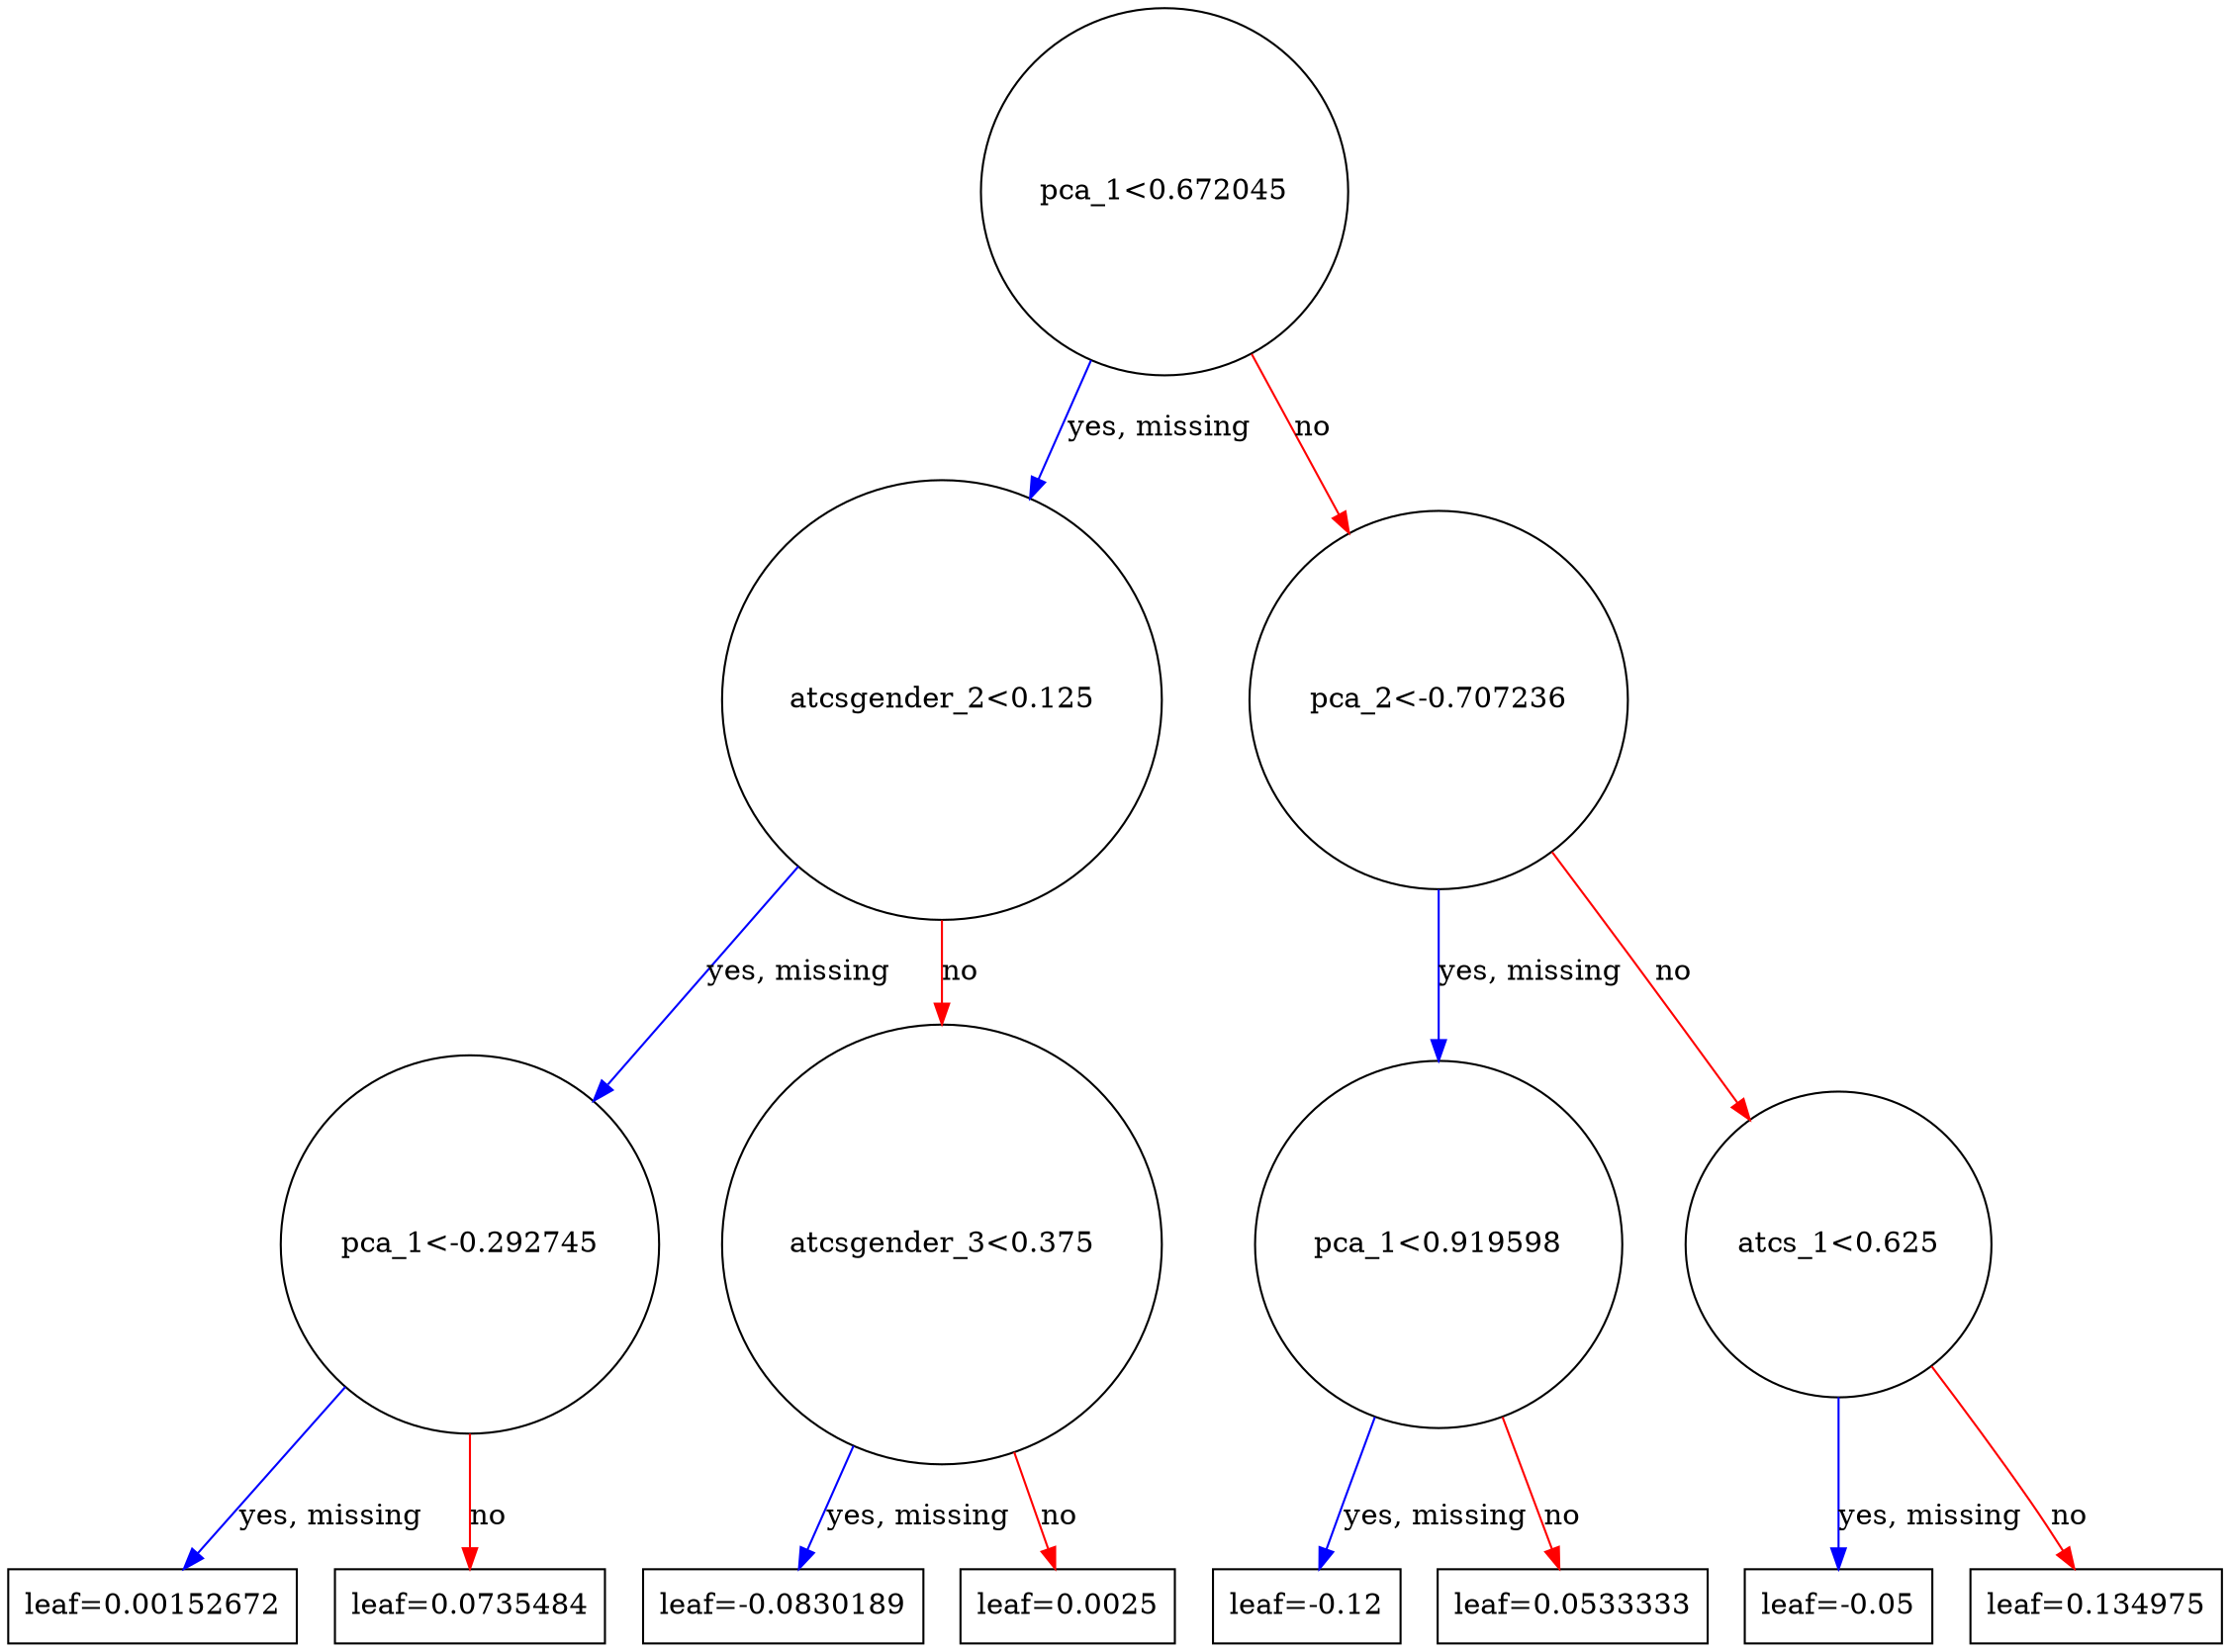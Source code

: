 digraph {
	graph [rankdir=UT]
		0 [label="pca_1<0.672045" shape=circle]
			0 -> 1 [label="yes, missing" color="#0000FF"]
			0 -> 2 [label=no color="#FF0000"]
		1 [label="atcsgender_2<0.125" shape=circle]
			1 -> 3 [label="yes, missing" color="#0000FF"]
			1 -> 4 [label=no color="#FF0000"]
		3 [label="pca_1<-0.292745" shape=circle]
			3 -> 7 [label="yes, missing" color="#0000FF"]
			3 -> 8 [label=no color="#FF0000"]
		7 [label="leaf=0.00152672" shape=box]
		8 [label="leaf=0.0735484" shape=box]
		4 [label="atcsgender_3<0.375" shape=circle]
			4 -> 9 [label="yes, missing" color="#0000FF"]
			4 -> 10 [label=no color="#FF0000"]
		9 [label="leaf=-0.0830189" shape=box]
		10 [label="leaf=0.0025" shape=box]
		2 [label="pca_2<-0.707236" shape=circle]
			2 -> 5 [label="yes, missing" color="#0000FF"]
			2 -> 6 [label=no color="#FF0000"]
		5 [label="pca_1<0.919598" shape=circle]
			5 -> 11 [label="yes, missing" color="#0000FF"]
			5 -> 12 [label=no color="#FF0000"]
		11 [label="leaf=-0.12" shape=box]
		12 [label="leaf=0.0533333" shape=box]
		6 [label="atcs_1<0.625" shape=circle]
			6 -> 13 [label="yes, missing" color="#0000FF"]
			6 -> 14 [label=no color="#FF0000"]
		13 [label="leaf=-0.05" shape=box]
		14 [label="leaf=0.134975" shape=box]
}